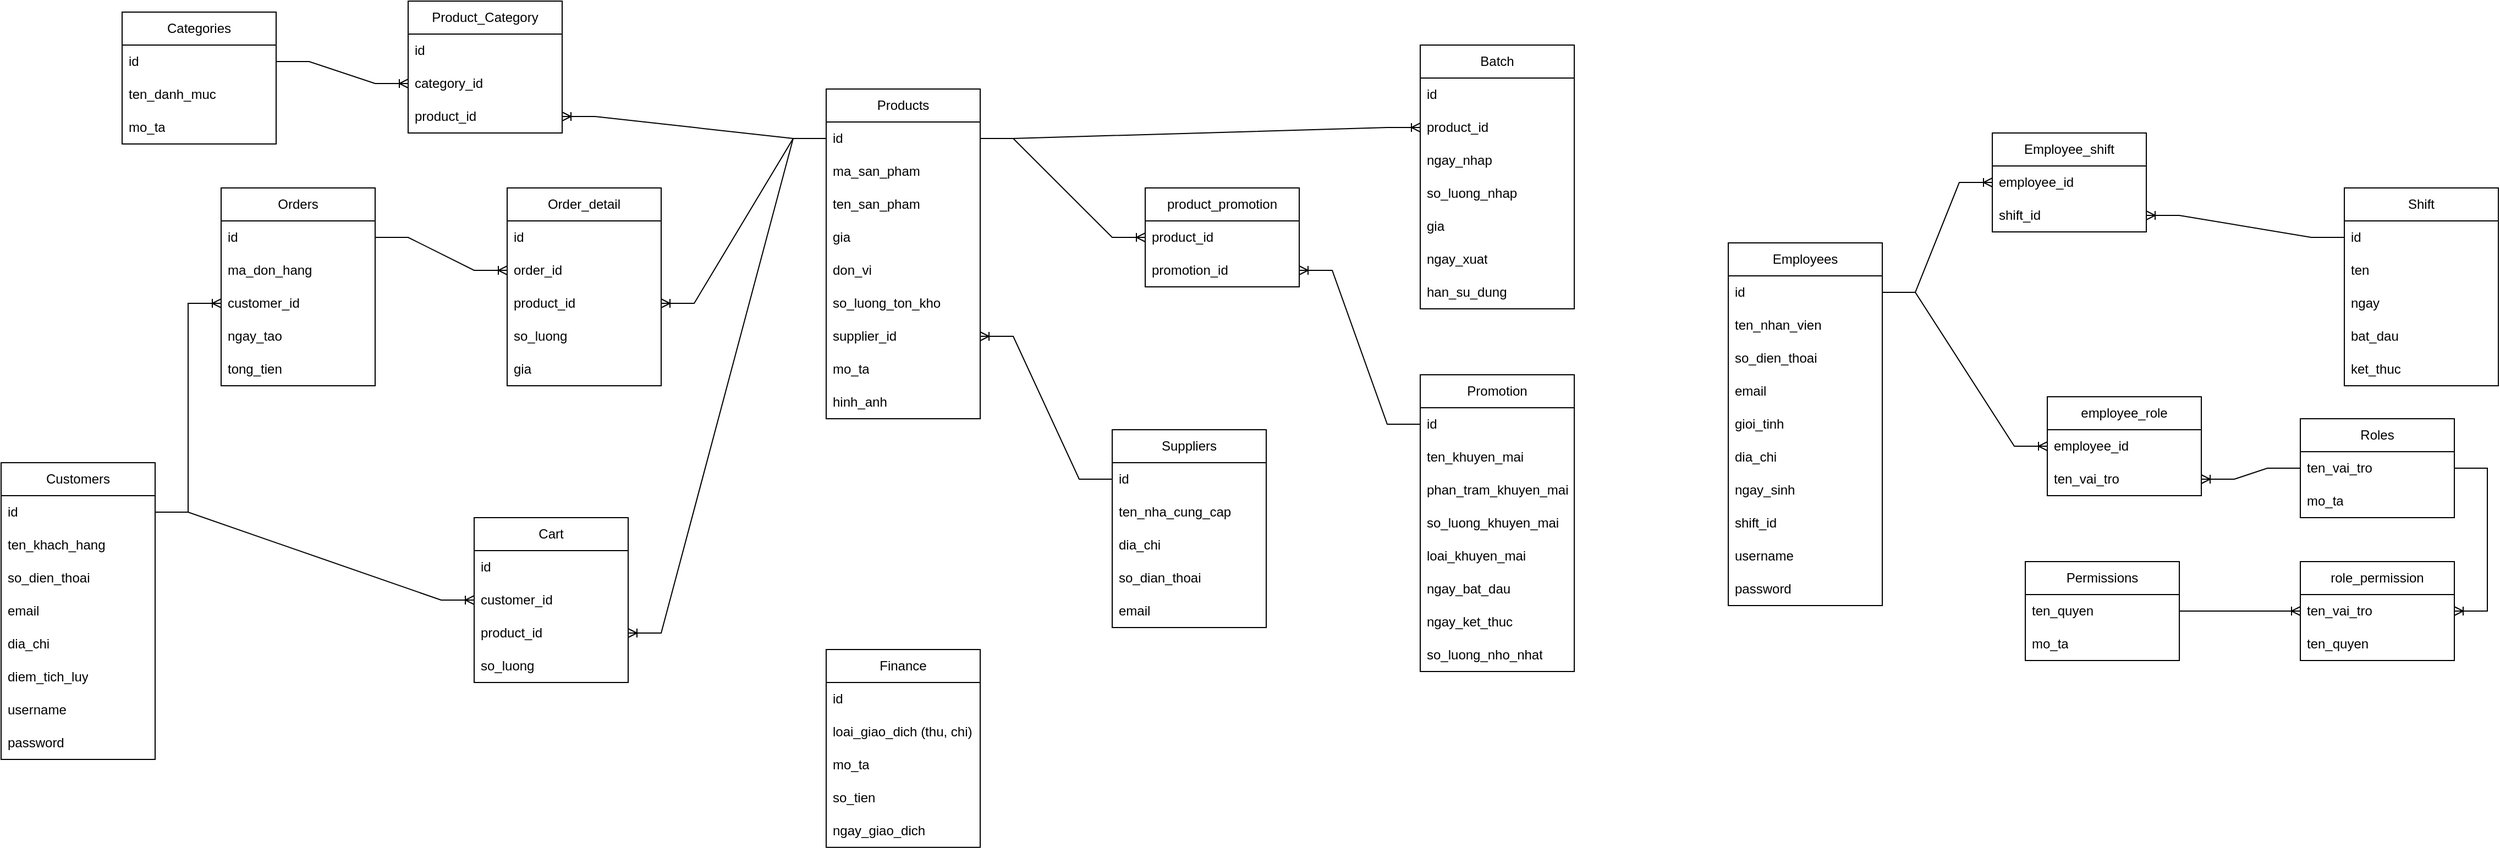 <mxfile version="24.7.8">
  <diagram name="Page-1" id="H669naESDMxC-aba8ynb">
    <mxGraphModel dx="3731" dy="2101" grid="1" gridSize="10" guides="1" tooltips="1" connect="1" arrows="1" fold="1" page="1" pageScale="1" pageWidth="827" pageHeight="1169" math="0" shadow="0">
      <root>
        <mxCell id="0" />
        <mxCell id="1" parent="0" />
        <mxCell id="jbOzBI5GDb5DetdZofzy-1" value="Employee_shift" style="swimlane;fontStyle=0;childLayout=stackLayout;horizontal=1;startSize=30;horizontalStack=0;resizeParent=1;resizeParentMax=0;resizeLast=0;collapsible=1;marginBottom=0;whiteSpace=wrap;html=1;" parent="1" vertex="1">
          <mxGeometry x="430" y="80" width="140" height="90" as="geometry" />
        </mxCell>
        <mxCell id="jbOzBI5GDb5DetdZofzy-2" value="employee_id" style="text;strokeColor=none;fillColor=none;align=left;verticalAlign=middle;spacingLeft=4;spacingRight=4;overflow=hidden;points=[[0,0.5],[1,0.5]];portConstraint=eastwest;rotatable=0;whiteSpace=wrap;html=1;" parent="jbOzBI5GDb5DetdZofzy-1" vertex="1">
          <mxGeometry y="30" width="140" height="30" as="geometry" />
        </mxCell>
        <mxCell id="jbOzBI5GDb5DetdZofzy-3" value="shift_id" style="text;strokeColor=none;fillColor=none;align=left;verticalAlign=middle;spacingLeft=4;spacingRight=4;overflow=hidden;points=[[0,0.5],[1,0.5]];portConstraint=eastwest;rotatable=0;whiteSpace=wrap;html=1;" parent="jbOzBI5GDb5DetdZofzy-1" vertex="1">
          <mxGeometry y="60" width="140" height="30" as="geometry" />
        </mxCell>
        <mxCell id="jbOzBI5GDb5DetdZofzy-5" value="employee_role" style="swimlane;fontStyle=0;childLayout=stackLayout;horizontal=1;startSize=30;horizontalStack=0;resizeParent=1;resizeParentMax=0;resizeLast=0;collapsible=1;marginBottom=0;whiteSpace=wrap;html=1;" parent="1" vertex="1">
          <mxGeometry x="480" y="320" width="140" height="90" as="geometry" />
        </mxCell>
        <mxCell id="jbOzBI5GDb5DetdZofzy-6" value="employee_id" style="text;strokeColor=none;fillColor=none;align=left;verticalAlign=middle;spacingLeft=4;spacingRight=4;overflow=hidden;points=[[0,0.5],[1,0.5]];portConstraint=eastwest;rotatable=0;whiteSpace=wrap;html=1;" parent="jbOzBI5GDb5DetdZofzy-5" vertex="1">
          <mxGeometry y="30" width="140" height="30" as="geometry" />
        </mxCell>
        <mxCell id="jbOzBI5GDb5DetdZofzy-8" value="ten_vai_tro" style="text;strokeColor=none;fillColor=none;align=left;verticalAlign=middle;spacingLeft=4;spacingRight=4;overflow=hidden;points=[[0,0.5],[1,0.5]];portConstraint=eastwest;rotatable=0;whiteSpace=wrap;html=1;" parent="jbOzBI5GDb5DetdZofzy-5" vertex="1">
          <mxGeometry y="60" width="140" height="30" as="geometry" />
        </mxCell>
        <mxCell id="jbOzBI5GDb5DetdZofzy-9" value="role_permission" style="swimlane;fontStyle=0;childLayout=stackLayout;horizontal=1;startSize=30;horizontalStack=0;resizeParent=1;resizeParentMax=0;resizeLast=0;collapsible=1;marginBottom=0;whiteSpace=wrap;html=1;" parent="1" vertex="1">
          <mxGeometry x="710" y="470" width="140" height="90" as="geometry" />
        </mxCell>
        <mxCell id="jbOzBI5GDb5DetdZofzy-10" value="ten_vai_tro" style="text;strokeColor=none;fillColor=none;align=left;verticalAlign=middle;spacingLeft=4;spacingRight=4;overflow=hidden;points=[[0,0.5],[1,0.5]];portConstraint=eastwest;rotatable=0;whiteSpace=wrap;html=1;" parent="jbOzBI5GDb5DetdZofzy-9" vertex="1">
          <mxGeometry y="30" width="140" height="30" as="geometry" />
        </mxCell>
        <mxCell id="jbOzBI5GDb5DetdZofzy-11" value="ten_quyen" style="text;strokeColor=none;fillColor=none;align=left;verticalAlign=middle;spacingLeft=4;spacingRight=4;overflow=hidden;points=[[0,0.5],[1,0.5]];portConstraint=eastwest;rotatable=0;whiteSpace=wrap;html=1;" parent="jbOzBI5GDb5DetdZofzy-9" vertex="1">
          <mxGeometry y="60" width="140" height="30" as="geometry" />
        </mxCell>
        <mxCell id="jbOzBI5GDb5DetdZofzy-17" value="Roles" style="swimlane;fontStyle=0;childLayout=stackLayout;horizontal=1;startSize=30;horizontalStack=0;resizeParent=1;resizeParentMax=0;resizeLast=0;collapsible=1;marginBottom=0;whiteSpace=wrap;html=1;" parent="1" vertex="1">
          <mxGeometry x="710" y="340" width="140" height="90" as="geometry" />
        </mxCell>
        <mxCell id="jbOzBI5GDb5DetdZofzy-19" value="ten_vai_tro" style="text;strokeColor=none;fillColor=none;align=left;verticalAlign=middle;spacingLeft=4;spacingRight=4;overflow=hidden;points=[[0,0.5],[1,0.5]];portConstraint=eastwest;rotatable=0;whiteSpace=wrap;html=1;" parent="jbOzBI5GDb5DetdZofzy-17" vertex="1">
          <mxGeometry y="30" width="140" height="30" as="geometry" />
        </mxCell>
        <mxCell id="jbOzBI5GDb5DetdZofzy-20" value="mo_ta" style="text;strokeColor=none;fillColor=none;align=left;verticalAlign=middle;spacingLeft=4;spacingRight=4;overflow=hidden;points=[[0,0.5],[1,0.5]];portConstraint=eastwest;rotatable=0;whiteSpace=wrap;html=1;" parent="jbOzBI5GDb5DetdZofzy-17" vertex="1">
          <mxGeometry y="60" width="140" height="30" as="geometry" />
        </mxCell>
        <mxCell id="jbOzBI5GDb5DetdZofzy-21" value="Finance" style="swimlane;fontStyle=0;childLayout=stackLayout;horizontal=1;startSize=30;horizontalStack=0;resizeParent=1;resizeParentMax=0;resizeLast=0;collapsible=1;marginBottom=0;whiteSpace=wrap;html=1;" parent="1" vertex="1">
          <mxGeometry x="-630" y="550" width="140" height="180" as="geometry" />
        </mxCell>
        <mxCell id="jbOzBI5GDb5DetdZofzy-22" value="id" style="text;strokeColor=none;fillColor=none;align=left;verticalAlign=middle;spacingLeft=4;spacingRight=4;overflow=hidden;points=[[0,0.5],[1,0.5]];portConstraint=eastwest;rotatable=0;whiteSpace=wrap;html=1;" parent="jbOzBI5GDb5DetdZofzy-21" vertex="1">
          <mxGeometry y="30" width="140" height="30" as="geometry" />
        </mxCell>
        <mxCell id="jbOzBI5GDb5DetdZofzy-23" value="loai_giao_dich (thu, chi)" style="text;strokeColor=none;fillColor=none;align=left;verticalAlign=middle;spacingLeft=4;spacingRight=4;overflow=hidden;points=[[0,0.5],[1,0.5]];portConstraint=eastwest;rotatable=0;whiteSpace=wrap;html=1;" parent="jbOzBI5GDb5DetdZofzy-21" vertex="1">
          <mxGeometry y="60" width="140" height="30" as="geometry" />
        </mxCell>
        <mxCell id="jbOzBI5GDb5DetdZofzy-24" value="mo_ta" style="text;strokeColor=none;fillColor=none;align=left;verticalAlign=middle;spacingLeft=4;spacingRight=4;overflow=hidden;points=[[0,0.5],[1,0.5]];portConstraint=eastwest;rotatable=0;whiteSpace=wrap;html=1;" parent="jbOzBI5GDb5DetdZofzy-21" vertex="1">
          <mxGeometry y="90" width="140" height="30" as="geometry" />
        </mxCell>
        <mxCell id="jbOzBI5GDb5DetdZofzy-105" value="so_tien" style="text;strokeColor=none;fillColor=none;align=left;verticalAlign=middle;spacingLeft=4;spacingRight=4;overflow=hidden;points=[[0,0.5],[1,0.5]];portConstraint=eastwest;rotatable=0;whiteSpace=wrap;html=1;" parent="jbOzBI5GDb5DetdZofzy-21" vertex="1">
          <mxGeometry y="120" width="140" height="30" as="geometry" />
        </mxCell>
        <mxCell id="jbOzBI5GDb5DetdZofzy-106" value="ngay_giao_dich" style="text;strokeColor=none;fillColor=none;align=left;verticalAlign=middle;spacingLeft=4;spacingRight=4;overflow=hidden;points=[[0,0.5],[1,0.5]];portConstraint=eastwest;rotatable=0;whiteSpace=wrap;html=1;" parent="jbOzBI5GDb5DetdZofzy-21" vertex="1">
          <mxGeometry y="150" width="140" height="30" as="geometry" />
        </mxCell>
        <mxCell id="jbOzBI5GDb5DetdZofzy-25" value="Order_detail" style="swimlane;fontStyle=0;childLayout=stackLayout;horizontal=1;startSize=30;horizontalStack=0;resizeParent=1;resizeParentMax=0;resizeLast=0;collapsible=1;marginBottom=0;whiteSpace=wrap;html=1;" parent="1" vertex="1">
          <mxGeometry x="-920" y="130" width="140" height="180" as="geometry" />
        </mxCell>
        <mxCell id="jbOzBI5GDb5DetdZofzy-26" value="id" style="text;strokeColor=none;fillColor=none;align=left;verticalAlign=middle;spacingLeft=4;spacingRight=4;overflow=hidden;points=[[0,0.5],[1,0.5]];portConstraint=eastwest;rotatable=0;whiteSpace=wrap;html=1;" parent="jbOzBI5GDb5DetdZofzy-25" vertex="1">
          <mxGeometry y="30" width="140" height="30" as="geometry" />
        </mxCell>
        <mxCell id="jbOzBI5GDb5DetdZofzy-27" value="order_id" style="text;strokeColor=none;fillColor=none;align=left;verticalAlign=middle;spacingLeft=4;spacingRight=4;overflow=hidden;points=[[0,0.5],[1,0.5]];portConstraint=eastwest;rotatable=0;whiteSpace=wrap;html=1;" parent="jbOzBI5GDb5DetdZofzy-25" vertex="1">
          <mxGeometry y="60" width="140" height="30" as="geometry" />
        </mxCell>
        <mxCell id="jbOzBI5GDb5DetdZofzy-28" value="product_id" style="text;strokeColor=none;fillColor=none;align=left;verticalAlign=middle;spacingLeft=4;spacingRight=4;overflow=hidden;points=[[0,0.5],[1,0.5]];portConstraint=eastwest;rotatable=0;whiteSpace=wrap;html=1;" parent="jbOzBI5GDb5DetdZofzy-25" vertex="1">
          <mxGeometry y="90" width="140" height="30" as="geometry" />
        </mxCell>
        <mxCell id="jbOzBI5GDb5DetdZofzy-103" value="so_luong" style="text;strokeColor=none;fillColor=none;align=left;verticalAlign=middle;spacingLeft=4;spacingRight=4;overflow=hidden;points=[[0,0.5],[1,0.5]];portConstraint=eastwest;rotatable=0;whiteSpace=wrap;html=1;" parent="jbOzBI5GDb5DetdZofzy-25" vertex="1">
          <mxGeometry y="120" width="140" height="30" as="geometry" />
        </mxCell>
        <mxCell id="jbOzBI5GDb5DetdZofzy-104" value="gia" style="text;strokeColor=none;fillColor=none;align=left;verticalAlign=middle;spacingLeft=4;spacingRight=4;overflow=hidden;points=[[0,0.5],[1,0.5]];portConstraint=eastwest;rotatable=0;whiteSpace=wrap;html=1;" parent="jbOzBI5GDb5DetdZofzy-25" vertex="1">
          <mxGeometry y="150" width="140" height="30" as="geometry" />
        </mxCell>
        <mxCell id="jbOzBI5GDb5DetdZofzy-29" value="Orders" style="swimlane;fontStyle=0;childLayout=stackLayout;horizontal=1;startSize=30;horizontalStack=0;resizeParent=1;resizeParentMax=0;resizeLast=0;collapsible=1;marginBottom=0;whiteSpace=wrap;html=1;" parent="1" vertex="1">
          <mxGeometry x="-1180" y="130" width="140" height="180" as="geometry" />
        </mxCell>
        <mxCell id="jbOzBI5GDb5DetdZofzy-30" value="id" style="text;strokeColor=none;fillColor=none;align=left;verticalAlign=middle;spacingLeft=4;spacingRight=4;overflow=hidden;points=[[0,0.5],[1,0.5]];portConstraint=eastwest;rotatable=0;whiteSpace=wrap;html=1;" parent="jbOzBI5GDb5DetdZofzy-29" vertex="1">
          <mxGeometry y="30" width="140" height="30" as="geometry" />
        </mxCell>
        <mxCell id="jbOzBI5GDb5DetdZofzy-31" value="ma_don_hang" style="text;strokeColor=none;fillColor=none;align=left;verticalAlign=middle;spacingLeft=4;spacingRight=4;overflow=hidden;points=[[0,0.5],[1,0.5]];portConstraint=eastwest;rotatable=0;whiteSpace=wrap;html=1;" parent="jbOzBI5GDb5DetdZofzy-29" vertex="1">
          <mxGeometry y="60" width="140" height="30" as="geometry" />
        </mxCell>
        <mxCell id="jbOzBI5GDb5DetdZofzy-32" value="customer_id" style="text;strokeColor=none;fillColor=none;align=left;verticalAlign=middle;spacingLeft=4;spacingRight=4;overflow=hidden;points=[[0,0.5],[1,0.5]];portConstraint=eastwest;rotatable=0;whiteSpace=wrap;html=1;" parent="jbOzBI5GDb5DetdZofzy-29" vertex="1">
          <mxGeometry y="90" width="140" height="30" as="geometry" />
        </mxCell>
        <mxCell id="jbOzBI5GDb5DetdZofzy-100" value="ngay_tao" style="text;strokeColor=none;fillColor=none;align=left;verticalAlign=middle;spacingLeft=4;spacingRight=4;overflow=hidden;points=[[0,0.5],[1,0.5]];portConstraint=eastwest;rotatable=0;whiteSpace=wrap;html=1;" parent="jbOzBI5GDb5DetdZofzy-29" vertex="1">
          <mxGeometry y="120" width="140" height="30" as="geometry" />
        </mxCell>
        <mxCell id="jbOzBI5GDb5DetdZofzy-101" value="tong_tien" style="text;strokeColor=none;fillColor=none;align=left;verticalAlign=middle;spacingLeft=4;spacingRight=4;overflow=hidden;points=[[0,0.5],[1,0.5]];portConstraint=eastwest;rotatable=0;whiteSpace=wrap;html=1;" parent="jbOzBI5GDb5DetdZofzy-29" vertex="1">
          <mxGeometry y="150" width="140" height="30" as="geometry" />
        </mxCell>
        <mxCell id="jbOzBI5GDb5DetdZofzy-33" value="Customers" style="swimlane;fontStyle=0;childLayout=stackLayout;horizontal=1;startSize=30;horizontalStack=0;resizeParent=1;resizeParentMax=0;resizeLast=0;collapsible=1;marginBottom=0;whiteSpace=wrap;html=1;" parent="1" vertex="1">
          <mxGeometry x="-1380" y="380" width="140" height="270" as="geometry" />
        </mxCell>
        <mxCell id="jbOzBI5GDb5DetdZofzy-34" value="id" style="text;strokeColor=none;fillColor=none;align=left;verticalAlign=middle;spacingLeft=4;spacingRight=4;overflow=hidden;points=[[0,0.5],[1,0.5]];portConstraint=eastwest;rotatable=0;whiteSpace=wrap;html=1;" parent="jbOzBI5GDb5DetdZofzy-33" vertex="1">
          <mxGeometry y="30" width="140" height="30" as="geometry" />
        </mxCell>
        <mxCell id="jbOzBI5GDb5DetdZofzy-35" value="ten_khach_hang" style="text;strokeColor=none;fillColor=none;align=left;verticalAlign=middle;spacingLeft=4;spacingRight=4;overflow=hidden;points=[[0,0.5],[1,0.5]];portConstraint=eastwest;rotatable=0;whiteSpace=wrap;html=1;" parent="jbOzBI5GDb5DetdZofzy-33" vertex="1">
          <mxGeometry y="60" width="140" height="30" as="geometry" />
        </mxCell>
        <mxCell id="jbOzBI5GDb5DetdZofzy-90" value="so_dien_thoai" style="text;strokeColor=none;fillColor=none;align=left;verticalAlign=middle;spacingLeft=4;spacingRight=4;overflow=hidden;points=[[0,0.5],[1,0.5]];portConstraint=eastwest;rotatable=0;whiteSpace=wrap;html=1;" parent="jbOzBI5GDb5DetdZofzy-33" vertex="1">
          <mxGeometry y="90" width="140" height="30" as="geometry" />
        </mxCell>
        <mxCell id="jbOzBI5GDb5DetdZofzy-88" value="email" style="text;strokeColor=none;fillColor=none;align=left;verticalAlign=middle;spacingLeft=4;spacingRight=4;overflow=hidden;points=[[0,0.5],[1,0.5]];portConstraint=eastwest;rotatable=0;whiteSpace=wrap;html=1;" parent="jbOzBI5GDb5DetdZofzy-33" vertex="1">
          <mxGeometry y="120" width="140" height="30" as="geometry" />
        </mxCell>
        <mxCell id="jbOzBI5GDb5DetdZofzy-91" value="dia_chi" style="text;strokeColor=none;fillColor=none;align=left;verticalAlign=middle;spacingLeft=4;spacingRight=4;overflow=hidden;points=[[0,0.5],[1,0.5]];portConstraint=eastwest;rotatable=0;whiteSpace=wrap;html=1;" parent="jbOzBI5GDb5DetdZofzy-33" vertex="1">
          <mxGeometry y="150" width="140" height="30" as="geometry" />
        </mxCell>
        <mxCell id="jbOzBI5GDb5DetdZofzy-89" value="diem_tich_luy" style="text;strokeColor=none;fillColor=none;align=left;verticalAlign=middle;spacingLeft=4;spacingRight=4;overflow=hidden;points=[[0,0.5],[1,0.5]];portConstraint=eastwest;rotatable=0;whiteSpace=wrap;html=1;" parent="jbOzBI5GDb5DetdZofzy-33" vertex="1">
          <mxGeometry y="180" width="140" height="30" as="geometry" />
        </mxCell>
        <mxCell id="jbOzBI5GDb5DetdZofzy-96" value="username" style="text;strokeColor=none;fillColor=none;align=left;verticalAlign=middle;spacingLeft=4;spacingRight=4;overflow=hidden;points=[[0,0.5],[1,0.5]];portConstraint=eastwest;rotatable=0;whiteSpace=wrap;html=1;" parent="jbOzBI5GDb5DetdZofzy-33" vertex="1">
          <mxGeometry y="210" width="140" height="30" as="geometry" />
        </mxCell>
        <mxCell id="jbOzBI5GDb5DetdZofzy-97" value="password" style="text;strokeColor=none;fillColor=none;align=left;verticalAlign=middle;spacingLeft=4;spacingRight=4;overflow=hidden;points=[[0,0.5],[1,0.5]];portConstraint=eastwest;rotatable=0;whiteSpace=wrap;html=1;" parent="jbOzBI5GDb5DetdZofzy-33" vertex="1">
          <mxGeometry y="240" width="140" height="30" as="geometry" />
        </mxCell>
        <mxCell id="jbOzBI5GDb5DetdZofzy-37" value="Employees" style="swimlane;fontStyle=0;childLayout=stackLayout;horizontal=1;startSize=30;horizontalStack=0;resizeParent=1;resizeParentMax=0;resizeLast=0;collapsible=1;marginBottom=0;whiteSpace=wrap;html=1;" parent="1" vertex="1">
          <mxGeometry x="190" y="180" width="140" height="330" as="geometry" />
        </mxCell>
        <mxCell id="jbOzBI5GDb5DetdZofzy-38" value="id" style="text;strokeColor=none;fillColor=none;align=left;verticalAlign=middle;spacingLeft=4;spacingRight=4;overflow=hidden;points=[[0,0.5],[1,0.5]];portConstraint=eastwest;rotatable=0;whiteSpace=wrap;html=1;" parent="jbOzBI5GDb5DetdZofzy-37" vertex="1">
          <mxGeometry y="30" width="140" height="30" as="geometry" />
        </mxCell>
        <mxCell id="jbOzBI5GDb5DetdZofzy-39" value="ten_nhan_vien" style="text;strokeColor=none;fillColor=none;align=left;verticalAlign=middle;spacingLeft=4;spacingRight=4;overflow=hidden;points=[[0,0.5],[1,0.5]];portConstraint=eastwest;rotatable=0;whiteSpace=wrap;html=1;" parent="jbOzBI5GDb5DetdZofzy-37" vertex="1">
          <mxGeometry y="60" width="140" height="30" as="geometry" />
        </mxCell>
        <mxCell id="jbOzBI5GDb5DetdZofzy-40" value="so_dien_thoai" style="text;strokeColor=none;fillColor=none;align=left;verticalAlign=middle;spacingLeft=4;spacingRight=4;overflow=hidden;points=[[0,0.5],[1,0.5]];portConstraint=eastwest;rotatable=0;whiteSpace=wrap;html=1;" parent="jbOzBI5GDb5DetdZofzy-37" vertex="1">
          <mxGeometry y="90" width="140" height="30" as="geometry" />
        </mxCell>
        <mxCell id="jbOzBI5GDb5DetdZofzy-75" value="email" style="text;strokeColor=none;fillColor=none;align=left;verticalAlign=middle;spacingLeft=4;spacingRight=4;overflow=hidden;points=[[0,0.5],[1,0.5]];portConstraint=eastwest;rotatable=0;whiteSpace=wrap;html=1;" parent="jbOzBI5GDb5DetdZofzy-37" vertex="1">
          <mxGeometry y="120" width="140" height="30" as="geometry" />
        </mxCell>
        <mxCell id="jbOzBI5GDb5DetdZofzy-76" value="gioi_tinh" style="text;strokeColor=none;fillColor=none;align=left;verticalAlign=middle;spacingLeft=4;spacingRight=4;overflow=hidden;points=[[0,0.5],[1,0.5]];portConstraint=eastwest;rotatable=0;whiteSpace=wrap;html=1;" parent="jbOzBI5GDb5DetdZofzy-37" vertex="1">
          <mxGeometry y="150" width="140" height="30" as="geometry" />
        </mxCell>
        <mxCell id="jbOzBI5GDb5DetdZofzy-77" value="dia_chi" style="text;strokeColor=none;fillColor=none;align=left;verticalAlign=middle;spacingLeft=4;spacingRight=4;overflow=hidden;points=[[0,0.5],[1,0.5]];portConstraint=eastwest;rotatable=0;whiteSpace=wrap;html=1;" parent="jbOzBI5GDb5DetdZofzy-37" vertex="1">
          <mxGeometry y="180" width="140" height="30" as="geometry" />
        </mxCell>
        <mxCell id="jbOzBI5GDb5DetdZofzy-78" value="ngay_sinh" style="text;strokeColor=none;fillColor=none;align=left;verticalAlign=middle;spacingLeft=4;spacingRight=4;overflow=hidden;points=[[0,0.5],[1,0.5]];portConstraint=eastwest;rotatable=0;whiteSpace=wrap;html=1;" parent="jbOzBI5GDb5DetdZofzy-37" vertex="1">
          <mxGeometry y="210" width="140" height="30" as="geometry" />
        </mxCell>
        <mxCell id="jbOzBI5GDb5DetdZofzy-74" value="shift_id" style="text;strokeColor=none;fillColor=none;align=left;verticalAlign=middle;spacingLeft=4;spacingRight=4;overflow=hidden;points=[[0,0.5],[1,0.5]];portConstraint=eastwest;rotatable=0;whiteSpace=wrap;html=1;" parent="jbOzBI5GDb5DetdZofzy-37" vertex="1">
          <mxGeometry y="240" width="140" height="30" as="geometry" />
        </mxCell>
        <mxCell id="jbOzBI5GDb5DetdZofzy-98" value="username" style="text;strokeColor=none;fillColor=none;align=left;verticalAlign=middle;spacingLeft=4;spacingRight=4;overflow=hidden;points=[[0,0.5],[1,0.5]];portConstraint=eastwest;rotatable=0;whiteSpace=wrap;html=1;" parent="jbOzBI5GDb5DetdZofzy-37" vertex="1">
          <mxGeometry y="270" width="140" height="30" as="geometry" />
        </mxCell>
        <mxCell id="jbOzBI5GDb5DetdZofzy-99" value="password" style="text;strokeColor=none;fillColor=none;align=left;verticalAlign=middle;spacingLeft=4;spacingRight=4;overflow=hidden;points=[[0,0.5],[1,0.5]];portConstraint=eastwest;rotatable=0;whiteSpace=wrap;html=1;" parent="jbOzBI5GDb5DetdZofzy-37" vertex="1">
          <mxGeometry y="300" width="140" height="30" as="geometry" />
        </mxCell>
        <mxCell id="jbOzBI5GDb5DetdZofzy-41" value="Suppliers" style="swimlane;fontStyle=0;childLayout=stackLayout;horizontal=1;startSize=30;horizontalStack=0;resizeParent=1;resizeParentMax=0;resizeLast=0;collapsible=1;marginBottom=0;whiteSpace=wrap;html=1;" parent="1" vertex="1">
          <mxGeometry x="-370" y="350" width="140" height="180" as="geometry" />
        </mxCell>
        <mxCell id="jbOzBI5GDb5DetdZofzy-42" value="id" style="text;strokeColor=none;fillColor=none;align=left;verticalAlign=middle;spacingLeft=4;spacingRight=4;overflow=hidden;points=[[0,0.5],[1,0.5]];portConstraint=eastwest;rotatable=0;whiteSpace=wrap;html=1;" parent="jbOzBI5GDb5DetdZofzy-41" vertex="1">
          <mxGeometry y="30" width="140" height="30" as="geometry" />
        </mxCell>
        <mxCell id="jbOzBI5GDb5DetdZofzy-43" value="ten_nha_cung_cap" style="text;strokeColor=none;fillColor=none;align=left;verticalAlign=middle;spacingLeft=4;spacingRight=4;overflow=hidden;points=[[0,0.5],[1,0.5]];portConstraint=eastwest;rotatable=0;whiteSpace=wrap;html=1;" parent="jbOzBI5GDb5DetdZofzy-41" vertex="1">
          <mxGeometry y="60" width="140" height="30" as="geometry" />
        </mxCell>
        <mxCell id="jbOzBI5GDb5DetdZofzy-73" value="dia_chi" style="text;strokeColor=none;fillColor=none;align=left;verticalAlign=middle;spacingLeft=4;spacingRight=4;overflow=hidden;points=[[0,0.5],[1,0.5]];portConstraint=eastwest;rotatable=0;whiteSpace=wrap;html=1;" parent="jbOzBI5GDb5DetdZofzy-41" vertex="1">
          <mxGeometry y="90" width="140" height="30" as="geometry" />
        </mxCell>
        <mxCell id="jbOzBI5GDb5DetdZofzy-44" value="so_dian_thoai" style="text;strokeColor=none;fillColor=none;align=left;verticalAlign=middle;spacingLeft=4;spacingRight=4;overflow=hidden;points=[[0,0.5],[1,0.5]];portConstraint=eastwest;rotatable=0;whiteSpace=wrap;html=1;" parent="jbOzBI5GDb5DetdZofzy-41" vertex="1">
          <mxGeometry y="120" width="140" height="30" as="geometry" />
        </mxCell>
        <mxCell id="jbOzBI5GDb5DetdZofzy-72" value="email" style="text;strokeColor=none;fillColor=none;align=left;verticalAlign=middle;spacingLeft=4;spacingRight=4;overflow=hidden;points=[[0,0.5],[1,0.5]];portConstraint=eastwest;rotatable=0;whiteSpace=wrap;html=1;" parent="jbOzBI5GDb5DetdZofzy-41" vertex="1">
          <mxGeometry y="150" width="140" height="30" as="geometry" />
        </mxCell>
        <mxCell id="jbOzBI5GDb5DetdZofzy-49" value="Categories" style="swimlane;fontStyle=0;childLayout=stackLayout;horizontal=1;startSize=30;horizontalStack=0;resizeParent=1;resizeParentMax=0;resizeLast=0;collapsible=1;marginBottom=0;whiteSpace=wrap;html=1;" parent="1" vertex="1">
          <mxGeometry x="-1270" y="-30" width="140" height="120" as="geometry" />
        </mxCell>
        <mxCell id="jbOzBI5GDb5DetdZofzy-50" value="id" style="text;strokeColor=none;fillColor=none;align=left;verticalAlign=middle;spacingLeft=4;spacingRight=4;overflow=hidden;points=[[0,0.5],[1,0.5]];portConstraint=eastwest;rotatable=0;whiteSpace=wrap;html=1;" parent="jbOzBI5GDb5DetdZofzy-49" vertex="1">
          <mxGeometry y="30" width="140" height="30" as="geometry" />
        </mxCell>
        <mxCell id="jbOzBI5GDb5DetdZofzy-51" value="ten_danh_muc" style="text;strokeColor=none;fillColor=none;align=left;verticalAlign=middle;spacingLeft=4;spacingRight=4;overflow=hidden;points=[[0,0.5],[1,0.5]];portConstraint=eastwest;rotatable=0;whiteSpace=wrap;html=1;" parent="jbOzBI5GDb5DetdZofzy-49" vertex="1">
          <mxGeometry y="60" width="140" height="30" as="geometry" />
        </mxCell>
        <mxCell id="jbOzBI5GDb5DetdZofzy-52" value="mo_ta" style="text;strokeColor=none;fillColor=none;align=left;verticalAlign=middle;spacingLeft=4;spacingRight=4;overflow=hidden;points=[[0,0.5],[1,0.5]];portConstraint=eastwest;rotatable=0;whiteSpace=wrap;html=1;" parent="jbOzBI5GDb5DetdZofzy-49" vertex="1">
          <mxGeometry y="90" width="140" height="30" as="geometry" />
        </mxCell>
        <mxCell id="jbOzBI5GDb5DetdZofzy-53" value="Products" style="swimlane;fontStyle=0;childLayout=stackLayout;horizontal=1;startSize=30;horizontalStack=0;resizeParent=1;resizeParentMax=0;resizeLast=0;collapsible=1;marginBottom=0;whiteSpace=wrap;html=1;" parent="1" vertex="1">
          <mxGeometry x="-630" y="40" width="140" height="300" as="geometry" />
        </mxCell>
        <mxCell id="jbOzBI5GDb5DetdZofzy-54" value="id" style="text;strokeColor=none;fillColor=none;align=left;verticalAlign=middle;spacingLeft=4;spacingRight=4;overflow=hidden;points=[[0,0.5],[1,0.5]];portConstraint=eastwest;rotatable=0;whiteSpace=wrap;html=1;" parent="jbOzBI5GDb5DetdZofzy-53" vertex="1">
          <mxGeometry y="30" width="140" height="30" as="geometry" />
        </mxCell>
        <mxCell id="jbOzBI5GDb5DetdZofzy-55" value="ma_san_pham" style="text;strokeColor=none;fillColor=none;align=left;verticalAlign=middle;spacingLeft=4;spacingRight=4;overflow=hidden;points=[[0,0.5],[1,0.5]];portConstraint=eastwest;rotatable=0;whiteSpace=wrap;html=1;" parent="jbOzBI5GDb5DetdZofzy-53" vertex="1">
          <mxGeometry y="60" width="140" height="30" as="geometry" />
        </mxCell>
        <mxCell id="jbOzBI5GDb5DetdZofzy-56" value="ten_san_pham" style="text;strokeColor=none;fillColor=none;align=left;verticalAlign=middle;spacingLeft=4;spacingRight=4;overflow=hidden;points=[[0,0.5],[1,0.5]];portConstraint=eastwest;rotatable=0;whiteSpace=wrap;html=1;" parent="jbOzBI5GDb5DetdZofzy-53" vertex="1">
          <mxGeometry y="90" width="140" height="30" as="geometry" />
        </mxCell>
        <mxCell id="jbOzBI5GDb5DetdZofzy-57" value="gia" style="text;strokeColor=none;fillColor=none;align=left;verticalAlign=middle;spacingLeft=4;spacingRight=4;overflow=hidden;points=[[0,0.5],[1,0.5]];portConstraint=eastwest;rotatable=0;whiteSpace=wrap;html=1;" parent="jbOzBI5GDb5DetdZofzy-53" vertex="1">
          <mxGeometry y="120" width="140" height="30" as="geometry" />
        </mxCell>
        <mxCell id="jbOzBI5GDb5DetdZofzy-60" value="don_vi" style="text;strokeColor=none;fillColor=none;align=left;verticalAlign=middle;spacingLeft=4;spacingRight=4;overflow=hidden;points=[[0,0.5],[1,0.5]];portConstraint=eastwest;rotatable=0;whiteSpace=wrap;html=1;" parent="jbOzBI5GDb5DetdZofzy-53" vertex="1">
          <mxGeometry y="150" width="140" height="30" as="geometry" />
        </mxCell>
        <mxCell id="jbOzBI5GDb5DetdZofzy-47" value="so_luong_ton_kho" style="text;strokeColor=none;fillColor=none;align=left;verticalAlign=middle;spacingLeft=4;spacingRight=4;overflow=hidden;points=[[0,0.5],[1,0.5]];portConstraint=eastwest;rotatable=0;whiteSpace=wrap;html=1;" parent="jbOzBI5GDb5DetdZofzy-53" vertex="1">
          <mxGeometry y="180" width="140" height="30" as="geometry" />
        </mxCell>
        <mxCell id="jbOzBI5GDb5DetdZofzy-63" value="supplier_id" style="text;strokeColor=none;fillColor=none;align=left;verticalAlign=middle;spacingLeft=4;spacingRight=4;overflow=hidden;points=[[0,0.5],[1,0.5]];portConstraint=eastwest;rotatable=0;whiteSpace=wrap;html=1;" parent="jbOzBI5GDb5DetdZofzy-53" vertex="1">
          <mxGeometry y="210" width="140" height="30" as="geometry" />
        </mxCell>
        <mxCell id="jbOzBI5GDb5DetdZofzy-64" value="mo_ta" style="text;strokeColor=none;fillColor=none;align=left;verticalAlign=middle;spacingLeft=4;spacingRight=4;overflow=hidden;points=[[0,0.5],[1,0.5]];portConstraint=eastwest;rotatable=0;whiteSpace=wrap;html=1;" parent="jbOzBI5GDb5DetdZofzy-53" vertex="1">
          <mxGeometry y="240" width="140" height="30" as="geometry" />
        </mxCell>
        <mxCell id="jbOzBI5GDb5DetdZofzy-65" value="hinh_anh" style="text;strokeColor=none;fillColor=none;align=left;verticalAlign=middle;spacingLeft=4;spacingRight=4;overflow=hidden;points=[[0,0.5],[1,0.5]];portConstraint=eastwest;rotatable=0;whiteSpace=wrap;html=1;" parent="jbOzBI5GDb5DetdZofzy-53" vertex="1">
          <mxGeometry y="270" width="140" height="30" as="geometry" />
        </mxCell>
        <mxCell id="jbOzBI5GDb5DetdZofzy-66" value="Batch" style="swimlane;fontStyle=0;childLayout=stackLayout;horizontal=1;startSize=30;horizontalStack=0;resizeParent=1;resizeParentMax=0;resizeLast=0;collapsible=1;marginBottom=0;whiteSpace=wrap;html=1;" parent="1" vertex="1">
          <mxGeometry x="-90" width="140" height="240" as="geometry" />
        </mxCell>
        <mxCell id="jbOzBI5GDb5DetdZofzy-67" value="id" style="text;strokeColor=none;fillColor=none;align=left;verticalAlign=middle;spacingLeft=4;spacingRight=4;overflow=hidden;points=[[0,0.5],[1,0.5]];portConstraint=eastwest;rotatable=0;whiteSpace=wrap;html=1;" parent="jbOzBI5GDb5DetdZofzy-66" vertex="1">
          <mxGeometry y="30" width="140" height="30" as="geometry" />
        </mxCell>
        <mxCell id="d_VxpKzS0_Iv7SHVNIfm-3" value="product_id" style="text;strokeColor=none;fillColor=none;align=left;verticalAlign=middle;spacingLeft=4;spacingRight=4;overflow=hidden;points=[[0,0.5],[1,0.5]];portConstraint=eastwest;rotatable=0;whiteSpace=wrap;html=1;" parent="jbOzBI5GDb5DetdZofzy-66" vertex="1">
          <mxGeometry y="60" width="140" height="30" as="geometry" />
        </mxCell>
        <mxCell id="jbOzBI5GDb5DetdZofzy-68" value="ngay_nhap" style="text;strokeColor=none;fillColor=none;align=left;verticalAlign=middle;spacingLeft=4;spacingRight=4;overflow=hidden;points=[[0,0.5],[1,0.5]];portConstraint=eastwest;rotatable=0;whiteSpace=wrap;html=1;" parent="jbOzBI5GDb5DetdZofzy-66" vertex="1">
          <mxGeometry y="90" width="140" height="30" as="geometry" />
        </mxCell>
        <mxCell id="jbOzBI5GDb5DetdZofzy-48" value="so_luong_nhap" style="text;strokeColor=none;fillColor=none;align=left;verticalAlign=middle;spacingLeft=4;spacingRight=4;overflow=hidden;points=[[0,0.5],[1,0.5]];portConstraint=eastwest;rotatable=0;whiteSpace=wrap;html=1;" parent="jbOzBI5GDb5DetdZofzy-66" vertex="1">
          <mxGeometry y="120" width="140" height="30" as="geometry" />
        </mxCell>
        <mxCell id="d_VxpKzS0_Iv7SHVNIfm-2" value="gia" style="text;strokeColor=none;fillColor=none;align=left;verticalAlign=middle;spacingLeft=4;spacingRight=4;overflow=hidden;points=[[0,0.5],[1,0.5]];portConstraint=eastwest;rotatable=0;whiteSpace=wrap;html=1;" parent="jbOzBI5GDb5DetdZofzy-66" vertex="1">
          <mxGeometry y="150" width="140" height="30" as="geometry" />
        </mxCell>
        <mxCell id="jbOzBI5GDb5DetdZofzy-69" value="ngay_xuat" style="text;strokeColor=none;fillColor=none;align=left;verticalAlign=middle;spacingLeft=4;spacingRight=4;overflow=hidden;points=[[0,0.5],[1,0.5]];portConstraint=eastwest;rotatable=0;whiteSpace=wrap;html=1;" parent="jbOzBI5GDb5DetdZofzy-66" vertex="1">
          <mxGeometry y="180" width="140" height="30" as="geometry" />
        </mxCell>
        <mxCell id="jbOzBI5GDb5DetdZofzy-59" value="han_su_dung" style="text;strokeColor=none;fillColor=none;align=left;verticalAlign=middle;spacingLeft=4;spacingRight=4;overflow=hidden;points=[[0,0.5],[1,0.5]];portConstraint=eastwest;rotatable=0;whiteSpace=wrap;html=1;" parent="jbOzBI5GDb5DetdZofzy-66" vertex="1">
          <mxGeometry y="210" width="140" height="30" as="geometry" />
        </mxCell>
        <mxCell id="jbOzBI5GDb5DetdZofzy-79" value="Shift" style="swimlane;fontStyle=0;childLayout=stackLayout;horizontal=1;startSize=30;horizontalStack=0;resizeParent=1;resizeParentMax=0;resizeLast=0;collapsible=1;marginBottom=0;whiteSpace=wrap;html=1;" parent="1" vertex="1">
          <mxGeometry x="750" y="130" width="140" height="180" as="geometry" />
        </mxCell>
        <mxCell id="jbOzBI5GDb5DetdZofzy-80" value="id" style="text;strokeColor=none;fillColor=none;align=left;verticalAlign=middle;spacingLeft=4;spacingRight=4;overflow=hidden;points=[[0,0.5],[1,0.5]];portConstraint=eastwest;rotatable=0;whiteSpace=wrap;html=1;" parent="jbOzBI5GDb5DetdZofzy-79" vertex="1">
          <mxGeometry y="30" width="140" height="30" as="geometry" />
        </mxCell>
        <mxCell id="d_VxpKzS0_Iv7SHVNIfm-5" value="ten" style="text;strokeColor=none;fillColor=none;align=left;verticalAlign=middle;spacingLeft=4;spacingRight=4;overflow=hidden;points=[[0,0.5],[1,0.5]];portConstraint=eastwest;rotatable=0;whiteSpace=wrap;html=1;" parent="jbOzBI5GDb5DetdZofzy-79" vertex="1">
          <mxGeometry y="60" width="140" height="30" as="geometry" />
        </mxCell>
        <mxCell id="jbOzBI5GDb5DetdZofzy-81" value="ngay" style="text;strokeColor=none;fillColor=none;align=left;verticalAlign=middle;spacingLeft=4;spacingRight=4;overflow=hidden;points=[[0,0.5],[1,0.5]];portConstraint=eastwest;rotatable=0;whiteSpace=wrap;html=1;" parent="jbOzBI5GDb5DetdZofzy-79" vertex="1">
          <mxGeometry y="90" width="140" height="30" as="geometry" />
        </mxCell>
        <mxCell id="jbOzBI5GDb5DetdZofzy-82" value="bat_dau" style="text;strokeColor=none;fillColor=none;align=left;verticalAlign=middle;spacingLeft=4;spacingRight=4;overflow=hidden;points=[[0,0.5],[1,0.5]];portConstraint=eastwest;rotatable=0;whiteSpace=wrap;html=1;" parent="jbOzBI5GDb5DetdZofzy-79" vertex="1">
          <mxGeometry y="120" width="140" height="30" as="geometry" />
        </mxCell>
        <mxCell id="jbOzBI5GDb5DetdZofzy-83" value="ket_thuc" style="text;strokeColor=none;fillColor=none;align=left;verticalAlign=middle;spacingLeft=4;spacingRight=4;overflow=hidden;points=[[0,0.5],[1,0.5]];portConstraint=eastwest;rotatable=0;whiteSpace=wrap;html=1;" parent="jbOzBI5GDb5DetdZofzy-79" vertex="1">
          <mxGeometry y="150" width="140" height="30" as="geometry" />
        </mxCell>
        <mxCell id="jbOzBI5GDb5DetdZofzy-107" value="Permissions" style="swimlane;fontStyle=0;childLayout=stackLayout;horizontal=1;startSize=30;horizontalStack=0;resizeParent=1;resizeParentMax=0;resizeLast=0;collapsible=1;marginBottom=0;whiteSpace=wrap;html=1;" parent="1" vertex="1">
          <mxGeometry x="460" y="470" width="140" height="90" as="geometry" />
        </mxCell>
        <mxCell id="jbOzBI5GDb5DetdZofzy-109" value="ten_quyen" style="text;strokeColor=none;fillColor=none;align=left;verticalAlign=middle;spacingLeft=4;spacingRight=4;overflow=hidden;points=[[0,0.5],[1,0.5]];portConstraint=eastwest;rotatable=0;whiteSpace=wrap;html=1;" parent="jbOzBI5GDb5DetdZofzy-107" vertex="1">
          <mxGeometry y="30" width="140" height="30" as="geometry" />
        </mxCell>
        <mxCell id="jbOzBI5GDb5DetdZofzy-110" value="mo_ta" style="text;strokeColor=none;fillColor=none;align=left;verticalAlign=middle;spacingLeft=4;spacingRight=4;overflow=hidden;points=[[0,0.5],[1,0.5]];portConstraint=eastwest;rotatable=0;whiteSpace=wrap;html=1;" parent="jbOzBI5GDb5DetdZofzy-107" vertex="1">
          <mxGeometry y="60" width="140" height="30" as="geometry" />
        </mxCell>
        <mxCell id="jbOzBI5GDb5DetdZofzy-117" value="" style="edgeStyle=entityRelationEdgeStyle;fontSize=12;html=1;endArrow=ERoneToMany;rounded=0;exitX=1;exitY=0.5;exitDx=0;exitDy=0;entryX=0;entryY=0.5;entryDx=0;entryDy=0;" parent="1" source="jbOzBI5GDb5DetdZofzy-54" target="d_VxpKzS0_Iv7SHVNIfm-3" edge="1">
          <mxGeometry width="100" height="100" relative="1" as="geometry">
            <mxPoint x="-370" y="150" as="sourcePoint" />
            <mxPoint x="-260" y="220" as="targetPoint" />
          </mxGeometry>
        </mxCell>
        <mxCell id="jbOzBI5GDb5DetdZofzy-118" value="" style="edgeStyle=entityRelationEdgeStyle;fontSize=12;html=1;endArrow=ERoneToMany;rounded=0;exitX=0;exitY=0.5;exitDx=0;exitDy=0;entryX=1;entryY=0.5;entryDx=0;entryDy=0;" parent="1" source="jbOzBI5GDb5DetdZofzy-54" target="jbOzBI5GDb5DetdZofzy-122" edge="1">
          <mxGeometry width="100" height="100" relative="1" as="geometry">
            <mxPoint x="-750" y="190" as="sourcePoint" />
            <mxPoint x="-670" y="340" as="targetPoint" />
          </mxGeometry>
        </mxCell>
        <mxCell id="jbOzBI5GDb5DetdZofzy-119" value="Product_Category" style="swimlane;fontStyle=0;childLayout=stackLayout;horizontal=1;startSize=30;horizontalStack=0;resizeParent=1;resizeParentMax=0;resizeLast=0;collapsible=1;marginBottom=0;whiteSpace=wrap;html=1;" parent="1" vertex="1">
          <mxGeometry x="-1010" y="-40" width="140" height="120" as="geometry" />
        </mxCell>
        <mxCell id="jbOzBI5GDb5DetdZofzy-120" value="id" style="text;strokeColor=none;fillColor=none;align=left;verticalAlign=middle;spacingLeft=4;spacingRight=4;overflow=hidden;points=[[0,0.5],[1,0.5]];portConstraint=eastwest;rotatable=0;whiteSpace=wrap;html=1;" parent="jbOzBI5GDb5DetdZofzy-119" vertex="1">
          <mxGeometry y="30" width="140" height="30" as="geometry" />
        </mxCell>
        <mxCell id="jbOzBI5GDb5DetdZofzy-121" value="category_id" style="text;strokeColor=none;fillColor=none;align=left;verticalAlign=middle;spacingLeft=4;spacingRight=4;overflow=hidden;points=[[0,0.5],[1,0.5]];portConstraint=eastwest;rotatable=0;whiteSpace=wrap;html=1;" parent="jbOzBI5GDb5DetdZofzy-119" vertex="1">
          <mxGeometry y="60" width="140" height="30" as="geometry" />
        </mxCell>
        <mxCell id="jbOzBI5GDb5DetdZofzy-122" value="product_id" style="text;strokeColor=none;fillColor=none;align=left;verticalAlign=middle;spacingLeft=4;spacingRight=4;overflow=hidden;points=[[0,0.5],[1,0.5]];portConstraint=eastwest;rotatable=0;whiteSpace=wrap;html=1;" parent="jbOzBI5GDb5DetdZofzy-119" vertex="1">
          <mxGeometry y="90" width="140" height="30" as="geometry" />
        </mxCell>
        <mxCell id="jbOzBI5GDb5DetdZofzy-123" value="" style="edgeStyle=entityRelationEdgeStyle;fontSize=12;html=1;endArrow=ERoneToMany;rounded=0;exitX=1;exitY=0.5;exitDx=0;exitDy=0;entryX=0;entryY=0.5;entryDx=0;entryDy=0;" parent="1" source="jbOzBI5GDb5DetdZofzy-50" target="jbOzBI5GDb5DetdZofzy-121" edge="1">
          <mxGeometry width="100" height="100" relative="1" as="geometry">
            <mxPoint x="-820" y="60" as="sourcePoint" />
            <mxPoint x="-740" y="210" as="targetPoint" />
          </mxGeometry>
        </mxCell>
        <mxCell id="jbOzBI5GDb5DetdZofzy-124" value="" style="edgeStyle=entityRelationEdgeStyle;fontSize=12;html=1;endArrow=ERoneToMany;rounded=0;exitX=0;exitY=0.5;exitDx=0;exitDy=0;entryX=1;entryY=0.5;entryDx=0;entryDy=0;" parent="1" source="jbOzBI5GDb5DetdZofzy-42" target="jbOzBI5GDb5DetdZofzy-63" edge="1">
          <mxGeometry width="100" height="100" relative="1" as="geometry">
            <mxPoint x="-480" y="95" as="sourcePoint" />
            <mxPoint x="-380" y="140" as="targetPoint" />
          </mxGeometry>
        </mxCell>
        <mxCell id="jbOzBI5GDb5DetdZofzy-125" value="" style="edgeStyle=entityRelationEdgeStyle;fontSize=12;html=1;endArrow=ERoneToMany;rounded=0;exitX=0;exitY=0.5;exitDx=0;exitDy=0;entryX=1;entryY=0.5;entryDx=0;entryDy=0;" parent="1" source="jbOzBI5GDb5DetdZofzy-54" target="jbOzBI5GDb5DetdZofzy-28" edge="1">
          <mxGeometry width="100" height="100" relative="1" as="geometry">
            <mxPoint x="-620" y="95" as="sourcePoint" />
            <mxPoint x="-780" y="215" as="targetPoint" />
          </mxGeometry>
        </mxCell>
        <mxCell id="jbOzBI5GDb5DetdZofzy-126" value="" style="edgeStyle=entityRelationEdgeStyle;fontSize=12;html=1;endArrow=ERoneToMany;rounded=0;exitX=1;exitY=0.5;exitDx=0;exitDy=0;entryX=0;entryY=0.5;entryDx=0;entryDy=0;" parent="1" source="jbOzBI5GDb5DetdZofzy-30" target="jbOzBI5GDb5DetdZofzy-27" edge="1">
          <mxGeometry width="100" height="100" relative="1" as="geometry">
            <mxPoint x="-620" y="95" as="sourcePoint" />
            <mxPoint x="-960" y="230" as="targetPoint" />
          </mxGeometry>
        </mxCell>
        <mxCell id="jbOzBI5GDb5DetdZofzy-127" value="" style="edgeStyle=entityRelationEdgeStyle;fontSize=12;html=1;endArrow=ERoneToMany;rounded=0;exitX=1;exitY=0.5;exitDx=0;exitDy=0;entryX=0;entryY=0.5;entryDx=0;entryDy=0;" parent="1" source="jbOzBI5GDb5DetdZofzy-34" target="jbOzBI5GDb5DetdZofzy-32" edge="1">
          <mxGeometry width="100" height="100" relative="1" as="geometry">
            <mxPoint x="-1030" y="185" as="sourcePoint" />
            <mxPoint x="-910" y="215" as="targetPoint" />
          </mxGeometry>
        </mxCell>
        <mxCell id="jbOzBI5GDb5DetdZofzy-128" value="" style="edgeStyle=entityRelationEdgeStyle;fontSize=12;html=1;endArrow=ERoneToMany;rounded=0;exitX=1;exitY=0.5;exitDx=0;exitDy=0;entryX=0;entryY=0.5;entryDx=0;entryDy=0;" parent="1" source="jbOzBI5GDb5DetdZofzy-38" target="jbOzBI5GDb5DetdZofzy-2" edge="1">
          <mxGeometry width="100" height="100" relative="1" as="geometry">
            <mxPoint x="500" y="280" as="sourcePoint" />
            <mxPoint x="600" y="230" as="targetPoint" />
          </mxGeometry>
        </mxCell>
        <mxCell id="jbOzBI5GDb5DetdZofzy-129" value="" style="edgeStyle=entityRelationEdgeStyle;fontSize=12;html=1;endArrow=ERoneToMany;rounded=0;exitX=0;exitY=0.5;exitDx=0;exitDy=0;entryX=1;entryY=0.5;entryDx=0;entryDy=0;" parent="1" source="jbOzBI5GDb5DetdZofzy-80" target="jbOzBI5GDb5DetdZofzy-3" edge="1">
          <mxGeometry width="100" height="100" relative="1" as="geometry">
            <mxPoint x="340" y="235" as="sourcePoint" />
            <mxPoint x="450" y="360" as="targetPoint" />
          </mxGeometry>
        </mxCell>
        <mxCell id="jbOzBI5GDb5DetdZofzy-130" value="" style="edgeStyle=entityRelationEdgeStyle;fontSize=12;html=1;endArrow=ERoneToMany;rounded=0;exitX=1;exitY=0.5;exitDx=0;exitDy=0;entryX=0;entryY=0.5;entryDx=0;entryDy=0;" parent="1" source="jbOzBI5GDb5DetdZofzy-38" target="jbOzBI5GDb5DetdZofzy-6" edge="1">
          <mxGeometry width="100" height="100" relative="1" as="geometry">
            <mxPoint x="340" y="235" as="sourcePoint" />
            <mxPoint x="440" y="135" as="targetPoint" />
          </mxGeometry>
        </mxCell>
        <mxCell id="jbOzBI5GDb5DetdZofzy-131" value="" style="edgeStyle=entityRelationEdgeStyle;fontSize=12;html=1;endArrow=ERoneToMany;rounded=0;exitX=0;exitY=0.5;exitDx=0;exitDy=0;entryX=1;entryY=0.5;entryDx=0;entryDy=0;" parent="1" source="jbOzBI5GDb5DetdZofzy-19" target="jbOzBI5GDb5DetdZofzy-8" edge="1">
          <mxGeometry width="100" height="100" relative="1" as="geometry">
            <mxPoint x="400" y="185" as="sourcePoint" />
            <mxPoint x="500" y="85" as="targetPoint" />
          </mxGeometry>
        </mxCell>
        <mxCell id="jbOzBI5GDb5DetdZofzy-132" value="" style="edgeStyle=entityRelationEdgeStyle;fontSize=12;html=1;endArrow=ERoneToMany;rounded=0;exitX=1;exitY=0.5;exitDx=0;exitDy=0;entryX=0;entryY=0.5;entryDx=0;entryDy=0;" parent="1" source="jbOzBI5GDb5DetdZofzy-109" target="jbOzBI5GDb5DetdZofzy-10" edge="1">
          <mxGeometry width="100" height="100" relative="1" as="geometry">
            <mxPoint x="410" y="155" as="sourcePoint" />
            <mxPoint x="510" y="55" as="targetPoint" />
          </mxGeometry>
        </mxCell>
        <mxCell id="jbOzBI5GDb5DetdZofzy-133" value="" style="edgeStyle=entityRelationEdgeStyle;fontSize=12;html=1;endArrow=ERoneToMany;rounded=0;exitX=1;exitY=0.5;exitDx=0;exitDy=0;entryX=1;entryY=0.5;entryDx=0;entryDy=0;" parent="1" source="jbOzBI5GDb5DetdZofzy-17" target="jbOzBI5GDb5DetdZofzy-10" edge="1">
          <mxGeometry width="100" height="100" relative="1" as="geometry">
            <mxPoint x="420" y="205" as="sourcePoint" />
            <mxPoint x="520" y="105" as="targetPoint" />
          </mxGeometry>
        </mxCell>
        <mxCell id="d_VxpKzS0_Iv7SHVNIfm-6" value="Promotion" style="swimlane;fontStyle=0;childLayout=stackLayout;horizontal=1;startSize=30;horizontalStack=0;resizeParent=1;resizeParentMax=0;resizeLast=0;collapsible=1;marginBottom=0;whiteSpace=wrap;html=1;" parent="1" vertex="1">
          <mxGeometry x="-90" y="300" width="140" height="270" as="geometry" />
        </mxCell>
        <mxCell id="d_VxpKzS0_Iv7SHVNIfm-7" value="id" style="text;strokeColor=none;fillColor=none;align=left;verticalAlign=middle;spacingLeft=4;spacingRight=4;overflow=hidden;points=[[0,0.5],[1,0.5]];portConstraint=eastwest;rotatable=0;whiteSpace=wrap;html=1;" parent="d_VxpKzS0_Iv7SHVNIfm-6" vertex="1">
          <mxGeometry y="30" width="140" height="30" as="geometry" />
        </mxCell>
        <mxCell id="d_VxpKzS0_Iv7SHVNIfm-8" value="ten_khuyen_mai" style="text;strokeColor=none;fillColor=none;align=left;verticalAlign=middle;spacingLeft=4;spacingRight=4;overflow=hidden;points=[[0,0.5],[1,0.5]];portConstraint=eastwest;rotatable=0;whiteSpace=wrap;html=1;" parent="d_VxpKzS0_Iv7SHVNIfm-6" vertex="1">
          <mxGeometry y="60" width="140" height="30" as="geometry" />
        </mxCell>
        <mxCell id="d_VxpKzS0_Iv7SHVNIfm-9" value="phan_tram_khuyen_mai" style="text;strokeColor=none;fillColor=none;align=left;verticalAlign=middle;spacingLeft=4;spacingRight=4;overflow=hidden;points=[[0,0.5],[1,0.5]];portConstraint=eastwest;rotatable=0;whiteSpace=wrap;html=1;" parent="d_VxpKzS0_Iv7SHVNIfm-6" vertex="1">
          <mxGeometry y="90" width="140" height="30" as="geometry" />
        </mxCell>
        <mxCell id="d_VxpKzS0_Iv7SHVNIfm-10" value="so_luong_khuyen_mai" style="text;strokeColor=none;fillColor=none;align=left;verticalAlign=middle;spacingLeft=4;spacingRight=4;overflow=hidden;points=[[0,0.5],[1,0.5]];portConstraint=eastwest;rotatable=0;whiteSpace=wrap;html=1;" parent="d_VxpKzS0_Iv7SHVNIfm-6" vertex="1">
          <mxGeometry y="120" width="140" height="30" as="geometry" />
        </mxCell>
        <mxCell id="d_VxpKzS0_Iv7SHVNIfm-11" value="loai_khuyen_mai" style="text;strokeColor=none;fillColor=none;align=left;verticalAlign=middle;spacingLeft=4;spacingRight=4;overflow=hidden;points=[[0,0.5],[1,0.5]];portConstraint=eastwest;rotatable=0;whiteSpace=wrap;html=1;" parent="d_VxpKzS0_Iv7SHVNIfm-6" vertex="1">
          <mxGeometry y="150" width="140" height="30" as="geometry" />
        </mxCell>
        <mxCell id="VlfDUzSpcbGm5iPhX3Lx-1" value="ngay_bat_dau" style="text;strokeColor=none;fillColor=none;align=left;verticalAlign=middle;spacingLeft=4;spacingRight=4;overflow=hidden;points=[[0,0.5],[1,0.5]];portConstraint=eastwest;rotatable=0;whiteSpace=wrap;html=1;" vertex="1" parent="d_VxpKzS0_Iv7SHVNIfm-6">
          <mxGeometry y="180" width="140" height="30" as="geometry" />
        </mxCell>
        <mxCell id="VlfDUzSpcbGm5iPhX3Lx-2" value="ngay_ket_thuc" style="text;strokeColor=none;fillColor=none;align=left;verticalAlign=middle;spacingLeft=4;spacingRight=4;overflow=hidden;points=[[0,0.5],[1,0.5]];portConstraint=eastwest;rotatable=0;whiteSpace=wrap;html=1;" vertex="1" parent="d_VxpKzS0_Iv7SHVNIfm-6">
          <mxGeometry y="210" width="140" height="30" as="geometry" />
        </mxCell>
        <mxCell id="VlfDUzSpcbGm5iPhX3Lx-3" value="so_luong_nho_nhat" style="text;strokeColor=none;fillColor=none;align=left;verticalAlign=middle;spacingLeft=4;spacingRight=4;overflow=hidden;points=[[0,0.5],[1,0.5]];portConstraint=eastwest;rotatable=0;whiteSpace=wrap;html=1;" vertex="1" parent="d_VxpKzS0_Iv7SHVNIfm-6">
          <mxGeometry y="240" width="140" height="30" as="geometry" />
        </mxCell>
        <mxCell id="VlfDUzSpcbGm5iPhX3Lx-4" value="product_promotion" style="swimlane;fontStyle=0;childLayout=stackLayout;horizontal=1;startSize=30;horizontalStack=0;resizeParent=1;resizeParentMax=0;resizeLast=0;collapsible=1;marginBottom=0;whiteSpace=wrap;html=1;" vertex="1" parent="1">
          <mxGeometry x="-340" y="130" width="140" height="90" as="geometry" />
        </mxCell>
        <mxCell id="VlfDUzSpcbGm5iPhX3Lx-5" value="product_id" style="text;strokeColor=none;fillColor=none;align=left;verticalAlign=middle;spacingLeft=4;spacingRight=4;overflow=hidden;points=[[0,0.5],[1,0.5]];portConstraint=eastwest;rotatable=0;whiteSpace=wrap;html=1;" vertex="1" parent="VlfDUzSpcbGm5iPhX3Lx-4">
          <mxGeometry y="30" width="140" height="30" as="geometry" />
        </mxCell>
        <mxCell id="VlfDUzSpcbGm5iPhX3Lx-6" value="promotion_id" style="text;strokeColor=none;fillColor=none;align=left;verticalAlign=middle;spacingLeft=4;spacingRight=4;overflow=hidden;points=[[0,0.5],[1,0.5]];portConstraint=eastwest;rotatable=0;whiteSpace=wrap;html=1;" vertex="1" parent="VlfDUzSpcbGm5iPhX3Lx-4">
          <mxGeometry y="60" width="140" height="30" as="geometry" />
        </mxCell>
        <mxCell id="VlfDUzSpcbGm5iPhX3Lx-10" value="" style="edgeStyle=entityRelationEdgeStyle;fontSize=12;html=1;endArrow=ERoneToMany;rounded=0;exitX=1;exitY=0.5;exitDx=0;exitDy=0;entryX=0;entryY=0.5;entryDx=0;entryDy=0;" edge="1" parent="1" source="jbOzBI5GDb5DetdZofzy-54" target="VlfDUzSpcbGm5iPhX3Lx-5">
          <mxGeometry width="100" height="100" relative="1" as="geometry">
            <mxPoint x="-480" y="95" as="sourcePoint" />
            <mxPoint x="-80" y="-45" as="targetPoint" />
          </mxGeometry>
        </mxCell>
        <mxCell id="VlfDUzSpcbGm5iPhX3Lx-11" value="" style="edgeStyle=entityRelationEdgeStyle;fontSize=12;html=1;endArrow=ERoneToMany;rounded=0;exitX=0;exitY=0.5;exitDx=0;exitDy=0;entryX=1;entryY=0.5;entryDx=0;entryDy=0;" edge="1" parent="1" source="d_VxpKzS0_Iv7SHVNIfm-7" target="VlfDUzSpcbGm5iPhX3Lx-6">
          <mxGeometry width="100" height="100" relative="1" as="geometry">
            <mxPoint x="-470" y="105" as="sourcePoint" />
            <mxPoint x="-70" y="-35" as="targetPoint" />
          </mxGeometry>
        </mxCell>
        <mxCell id="VlfDUzSpcbGm5iPhX3Lx-12" value="Cart" style="swimlane;fontStyle=0;childLayout=stackLayout;horizontal=1;startSize=30;horizontalStack=0;resizeParent=1;resizeParentMax=0;resizeLast=0;collapsible=1;marginBottom=0;whiteSpace=wrap;html=1;" vertex="1" parent="1">
          <mxGeometry x="-950" y="430" width="140" height="150" as="geometry" />
        </mxCell>
        <mxCell id="VlfDUzSpcbGm5iPhX3Lx-21" value="id" style="text;strokeColor=none;fillColor=none;align=left;verticalAlign=middle;spacingLeft=4;spacingRight=4;overflow=hidden;points=[[0,0.5],[1,0.5]];portConstraint=eastwest;rotatable=0;whiteSpace=wrap;html=1;" vertex="1" parent="VlfDUzSpcbGm5iPhX3Lx-12">
          <mxGeometry y="30" width="140" height="30" as="geometry" />
        </mxCell>
        <mxCell id="VlfDUzSpcbGm5iPhX3Lx-13" value="customer_id" style="text;strokeColor=none;fillColor=none;align=left;verticalAlign=middle;spacingLeft=4;spacingRight=4;overflow=hidden;points=[[0,0.5],[1,0.5]];portConstraint=eastwest;rotatable=0;whiteSpace=wrap;html=1;" vertex="1" parent="VlfDUzSpcbGm5iPhX3Lx-12">
          <mxGeometry y="60" width="140" height="30" as="geometry" />
        </mxCell>
        <mxCell id="VlfDUzSpcbGm5iPhX3Lx-14" value="product_id" style="text;strokeColor=none;fillColor=none;align=left;verticalAlign=middle;spacingLeft=4;spacingRight=4;overflow=hidden;points=[[0,0.5],[1,0.5]];portConstraint=eastwest;rotatable=0;whiteSpace=wrap;html=1;" vertex="1" parent="VlfDUzSpcbGm5iPhX3Lx-12">
          <mxGeometry y="90" width="140" height="30" as="geometry" />
        </mxCell>
        <mxCell id="VlfDUzSpcbGm5iPhX3Lx-17" value="so_luong" style="text;strokeColor=none;fillColor=none;align=left;verticalAlign=middle;spacingLeft=4;spacingRight=4;overflow=hidden;points=[[0,0.5],[1,0.5]];portConstraint=eastwest;rotatable=0;whiteSpace=wrap;html=1;" vertex="1" parent="VlfDUzSpcbGm5iPhX3Lx-12">
          <mxGeometry y="120" width="140" height="30" as="geometry" />
        </mxCell>
        <mxCell id="VlfDUzSpcbGm5iPhX3Lx-18" value="" style="edgeStyle=entityRelationEdgeStyle;fontSize=12;html=1;endArrow=ERoneToMany;rounded=0;exitX=1;exitY=0.5;exitDx=0;exitDy=0;entryX=0;entryY=0.5;entryDx=0;entryDy=0;" edge="1" parent="1" source="jbOzBI5GDb5DetdZofzy-34" target="VlfDUzSpcbGm5iPhX3Lx-13">
          <mxGeometry width="100" height="100" relative="1" as="geometry">
            <mxPoint x="-1230" y="435" as="sourcePoint" />
            <mxPoint x="-1170" y="245" as="targetPoint" />
          </mxGeometry>
        </mxCell>
        <mxCell id="VlfDUzSpcbGm5iPhX3Lx-19" value="" style="edgeStyle=entityRelationEdgeStyle;fontSize=12;html=1;endArrow=ERoneToMany;rounded=0;exitX=0;exitY=0.5;exitDx=0;exitDy=0;entryX=1;entryY=0.5;entryDx=0;entryDy=0;" edge="1" parent="1" source="jbOzBI5GDb5DetdZofzy-54" target="VlfDUzSpcbGm5iPhX3Lx-14">
          <mxGeometry width="100" height="100" relative="1" as="geometry">
            <mxPoint x="-1220" y="445" as="sourcePoint" />
            <mxPoint x="-1160" y="255" as="targetPoint" />
          </mxGeometry>
        </mxCell>
      </root>
    </mxGraphModel>
  </diagram>
</mxfile>
